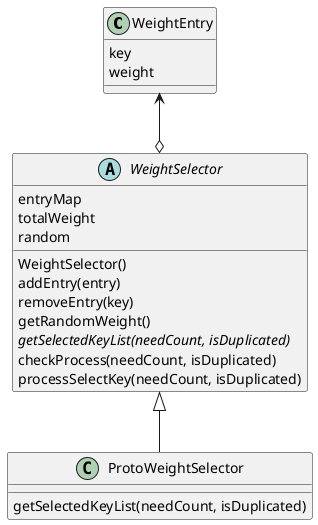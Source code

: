 @startuml

class WeightEntry{
	key
	weight
}

abstract class WeightSelector {
	entryMap
	totalWeight
	random
	WeightSelector()
	addEntry(entry)
	removeEntry(key)
	getRandomWeight()
	{abstract} getSelectedKeyList(needCount, isDuplicated)
	checkProcess(needCount, isDuplicated)
	processSelectKey(needCount, isDuplicated)
}

class ProtoWeightSelector {
	getSelectedKeyList(needCount, isDuplicated)
}

WeightSelector <|-- ProtoWeightSelector
WeightEntry <--o WeightSelector

@enduml